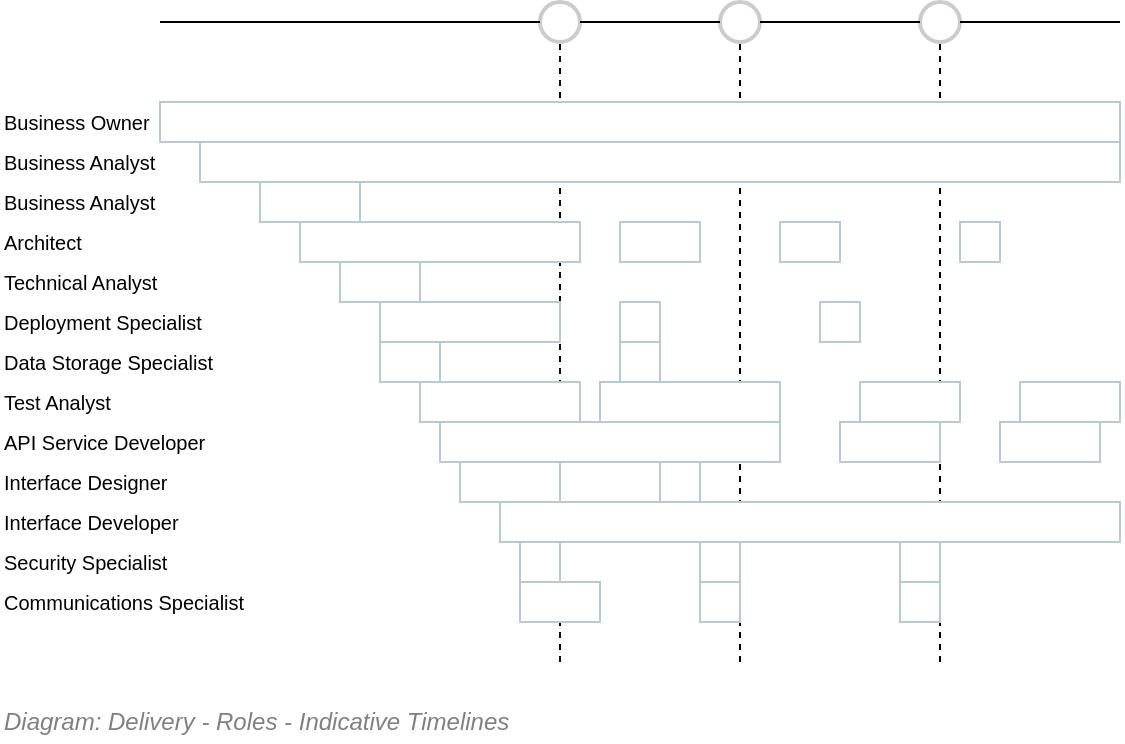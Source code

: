 <mxfile compressed="false" version="17.5.0" type="google">
  <diagram id="y6uOWQmdPdNdvw-U2qXk" name="Resources Required">
    <mxGraphModel grid="1" page="1" gridSize="10" guides="1" tooltips="1" connect="1" arrows="1" fold="1" pageScale="1" pageWidth="827" pageHeight="1169" math="0" shadow="0">
      <root>
        <mxCell id="oolzuzEoP5yo0JzqJPAS-0" />
        <mxCell id="oolzuzEoP5yo0JzqJPAS-1" parent="oolzuzEoP5yo0JzqJPAS-0" />
        <mxCell id="oolzuzEoP5yo0JzqJPAS-2" value="" style="endArrow=none;html=1;fontColor=#999999;dashed=1;entryX=0.5;entryY=1;entryDx=0;entryDy=0;fontStyle=0" edge="1" parent="oolzuzEoP5yo0JzqJPAS-1" target="oolzuzEoP5yo0JzqJPAS-47">
          <mxGeometry width="50" height="50" relative="1" as="geometry">
            <mxPoint x="400" y="520" as="sourcePoint" />
            <mxPoint x="410" y="200" as="targetPoint" />
          </mxGeometry>
        </mxCell>
        <mxCell id="oolzuzEoP5yo0JzqJPAS-3" value="" style="endArrow=none;html=1;fontColor=#999999;dashed=1;entryX=0.5;entryY=1;entryDx=0;entryDy=0;" edge="1" parent="oolzuzEoP5yo0JzqJPAS-1" target="oolzuzEoP5yo0JzqJPAS-48">
          <mxGeometry width="50" height="50" relative="1" as="geometry">
            <mxPoint x="490" y="520" as="sourcePoint" />
            <mxPoint x="490" y="200" as="targetPoint" />
          </mxGeometry>
        </mxCell>
        <mxCell id="oolzuzEoP5yo0JzqJPAS-4" value="" style="endArrow=none;html=1;fontColor=#999999;dashed=1;entryX=0.5;entryY=1;entryDx=0;entryDy=0;" edge="1" parent="oolzuzEoP5yo0JzqJPAS-1" target="oolzuzEoP5yo0JzqJPAS-49">
          <mxGeometry width="50" height="50" relative="1" as="geometry">
            <mxPoint x="590" y="520" as="sourcePoint" />
            <mxPoint x="590" y="200" as="targetPoint" />
          </mxGeometry>
        </mxCell>
        <mxCell id="oolzuzEoP5yo0JzqJPAS-5" value="" style="endArrow=none;html=1;fontColor=#999999;" edge="1" parent="oolzuzEoP5yo0JzqJPAS-1" source="oolzuzEoP5yo0JzqJPAS-49">
          <mxGeometry width="50" height="50" relative="1" as="geometry">
            <mxPoint x="70" y="200" as="sourcePoint" />
            <mxPoint x="680" y="200" as="targetPoint" />
          </mxGeometry>
        </mxCell>
        <mxCell id="oolzuzEoP5yo0JzqJPAS-6" value="" style="align=left;strokeColor=#bac8d3;html=1;fontColor=#2f5b7c;spacingLeft=10;fontSize=10;" vertex="1" parent="oolzuzEoP5yo0JzqJPAS-1">
          <mxGeometry x="200" y="240" width="480" height="20" as="geometry" />
        </mxCell>
        <mxCell id="oolzuzEoP5yo0JzqJPAS-7" value="" style="align=left;strokeColor=#bac8d3;html=1;fontColor=#2f5b7c;spacingLeft=10;fontSize=10;" vertex="1" parent="oolzuzEoP5yo0JzqJPAS-1">
          <mxGeometry x="220" y="260" width="460" height="20" as="geometry" />
        </mxCell>
        <mxCell id="oolzuzEoP5yo0JzqJPAS-8" value="" style="align=left;strokeColor=#bac8d3;html=1;fontColor=#2f5b7c;spacingLeft=10;fontSize=10;" vertex="1" parent="oolzuzEoP5yo0JzqJPAS-1">
          <mxGeometry x="250" y="280" width="50" height="20" as="geometry" />
        </mxCell>
        <mxCell id="oolzuzEoP5yo0JzqJPAS-9" value="Business Owner" style="text;html=1;strokeColor=none;fillColor=none;align=left;verticalAlign=middle;whiteSpace=wrap;rounded=0;fontColor=#000000;opacity=20;fontSize=10;" vertex="1" parent="oolzuzEoP5yo0JzqJPAS-1">
          <mxGeometry x="120" y="240" width="118" height="20" as="geometry" />
        </mxCell>
        <mxCell id="oolzuzEoP5yo0JzqJPAS-10" value="Business Analyst" style="text;html=1;strokeColor=none;fillColor=none;align=left;verticalAlign=middle;whiteSpace=wrap;rounded=0;fontColor=#000000;opacity=20;fontSize=10;" vertex="1" parent="oolzuzEoP5yo0JzqJPAS-1">
          <mxGeometry x="120" y="260" width="118" height="20" as="geometry" />
        </mxCell>
        <mxCell id="oolzuzEoP5yo0JzqJPAS-11" value="Architect" style="text;html=1;strokeColor=none;fillColor=none;align=left;verticalAlign=middle;whiteSpace=wrap;rounded=0;fontColor=#000000;opacity=20;fontSize=10;" vertex="1" parent="oolzuzEoP5yo0JzqJPAS-1">
          <mxGeometry x="120" y="300" width="118" height="20" as="geometry" />
        </mxCell>
        <mxCell id="oolzuzEoP5yo0JzqJPAS-12" value="Technical Analyst" style="text;html=1;strokeColor=none;fillColor=none;align=left;verticalAlign=middle;whiteSpace=wrap;rounded=0;fontColor=#000000;opacity=20;fontSize=10;" vertex="1" parent="oolzuzEoP5yo0JzqJPAS-1">
          <mxGeometry x="120" y="320" width="118" height="20" as="geometry" />
        </mxCell>
        <mxCell id="oolzuzEoP5yo0JzqJPAS-13" value="Deployment Specialist" style="text;html=1;strokeColor=none;fillColor=none;align=left;verticalAlign=middle;whiteSpace=wrap;rounded=0;fontColor=#000000;opacity=20;fontSize=10;" vertex="1" parent="oolzuzEoP5yo0JzqJPAS-1">
          <mxGeometry x="120" y="340" width="118" height="20" as="geometry" />
        </mxCell>
        <mxCell id="oolzuzEoP5yo0JzqJPAS-14" value="Test Analyst" style="text;html=1;strokeColor=none;fillColor=none;align=left;verticalAlign=middle;whiteSpace=wrap;rounded=0;fontColor=#000000;opacity=20;fontSize=10;" vertex="1" parent="oolzuzEoP5yo0JzqJPAS-1">
          <mxGeometry x="120" y="380" width="118" height="20" as="geometry" />
        </mxCell>
        <mxCell id="oolzuzEoP5yo0JzqJPAS-15" value="API Service Developer" style="text;html=1;strokeColor=none;fillColor=none;align=left;verticalAlign=middle;whiteSpace=wrap;rounded=0;fontColor=#000000;opacity=20;fontSize=10;" vertex="1" parent="oolzuzEoP5yo0JzqJPAS-1">
          <mxGeometry x="120" y="400" width="118" height="20" as="geometry" />
        </mxCell>
        <mxCell id="oolzuzEoP5yo0JzqJPAS-16" value="Interface Designer" style="text;html=1;strokeColor=none;fillColor=none;align=left;verticalAlign=middle;whiteSpace=wrap;rounded=0;fontColor=#000000;opacity=20;fontSize=10;" vertex="1" parent="oolzuzEoP5yo0JzqJPAS-1">
          <mxGeometry x="120" y="420" width="118" height="20" as="geometry" />
        </mxCell>
        <mxCell id="oolzuzEoP5yo0JzqJPAS-17" value="Interface Developer" style="text;html=1;strokeColor=none;fillColor=none;align=left;verticalAlign=middle;whiteSpace=wrap;rounded=0;fontColor=#000000;opacity=20;fontSize=10;" vertex="1" parent="oolzuzEoP5yo0JzqJPAS-1">
          <mxGeometry x="120" y="440" width="118" height="20" as="geometry" />
        </mxCell>
        <mxCell id="oolzuzEoP5yo0JzqJPAS-18" value="Security Specialist" style="text;html=1;strokeColor=none;fillColor=none;align=left;verticalAlign=middle;whiteSpace=wrap;rounded=0;fontColor=#000000;opacity=20;fontSize=10;" vertex="1" parent="oolzuzEoP5yo0JzqJPAS-1">
          <mxGeometry x="120" y="460" width="118" height="20" as="geometry" />
        </mxCell>
        <mxCell id="oolzuzEoP5yo0JzqJPAS-19" value="Communications Specialist" style="text;html=1;strokeColor=none;fillColor=none;align=left;verticalAlign=middle;whiteSpace=wrap;rounded=0;fontColor=#000000;opacity=20;fontSize=10;" vertex="1" parent="oolzuzEoP5yo0JzqJPAS-1">
          <mxGeometry x="120" y="480" width="130" height="20" as="geometry" />
        </mxCell>
        <mxCell id="oolzuzEoP5yo0JzqJPAS-20" value="Data Storage Specialist" style="text;html=1;strokeColor=none;fillColor=none;align=left;verticalAlign=middle;whiteSpace=wrap;rounded=0;fontColor=#000000;opacity=20;fontSize=10;" vertex="1" parent="oolzuzEoP5yo0JzqJPAS-1">
          <mxGeometry x="120" y="360" width="118" height="20" as="geometry" />
        </mxCell>
        <mxCell id="oolzuzEoP5yo0JzqJPAS-21" value="" style="align=left;strokeColor=#bac8d3;html=1;fontColor=#2f5b7c;spacingLeft=10;fontSize=10;fontStyle=0" vertex="1" parent="oolzuzEoP5yo0JzqJPAS-1">
          <mxGeometry x="270" y="300" width="140" height="20" as="geometry" />
        </mxCell>
        <mxCell id="oolzuzEoP5yo0JzqJPAS-22" value="" style="align=left;strokeColor=#bac8d3;html=1;fontColor=#2f5b7c;spacingLeft=10;fontSize=10;fontStyle=0" vertex="1" parent="oolzuzEoP5yo0JzqJPAS-1">
          <mxGeometry x="290" y="320" width="40" height="20" as="geometry" />
        </mxCell>
        <mxCell id="oolzuzEoP5yo0JzqJPAS-23" value="" style="align=left;strokeColor=#bac8d3;html=1;fontColor=#2f5b7c;spacingLeft=10;fontSize=10;fontStyle=0" vertex="1" parent="oolzuzEoP5yo0JzqJPAS-1">
          <mxGeometry x="310" y="340" width="90" height="20" as="geometry" />
        </mxCell>
        <mxCell id="oolzuzEoP5yo0JzqJPAS-24" value="" style="align=left;strokeColor=#bac8d3;html=1;fontColor=#2f5b7c;spacingLeft=10;fontSize=10;fontStyle=0" vertex="1" parent="oolzuzEoP5yo0JzqJPAS-1">
          <mxGeometry x="330" y="380" width="80" height="20" as="geometry" />
        </mxCell>
        <mxCell id="oolzuzEoP5yo0JzqJPAS-25" value="" style="align=left;strokeColor=#bac8d3;html=1;fontColor=#2f5b7c;spacingLeft=10;fontSize=10;fontStyle=0" vertex="1" parent="oolzuzEoP5yo0JzqJPAS-1">
          <mxGeometry x="310" y="360" width="30" height="20" as="geometry" />
        </mxCell>
        <mxCell id="oolzuzEoP5yo0JzqJPAS-26" value="" style="align=left;strokeColor=#bac8d3;html=1;fontColor=#2f5b7c;spacingLeft=10;fontSize=10;" vertex="1" parent="oolzuzEoP5yo0JzqJPAS-1">
          <mxGeometry x="340" y="400" width="170" height="20" as="geometry" />
        </mxCell>
        <mxCell id="oolzuzEoP5yo0JzqJPAS-27" value="" style="align=left;strokeColor=#bac8d3;html=1;fontColor=#2f5b7c;spacingLeft=10;fontSize=10;fontStyle=0" vertex="1" parent="oolzuzEoP5yo0JzqJPAS-1">
          <mxGeometry x="350" y="420" width="50" height="20" as="geometry" />
        </mxCell>
        <mxCell id="oolzuzEoP5yo0JzqJPAS-28" value="" style="align=left;strokeColor=#bac8d3;html=1;fontColor=#2f5b7c;spacingLeft=10;fontSize=10;" vertex="1" parent="oolzuzEoP5yo0JzqJPAS-1">
          <mxGeometry x="370" y="440" width="310" height="20" as="geometry" />
        </mxCell>
        <mxCell id="oolzuzEoP5yo0JzqJPAS-29" value="" style="align=left;strokeColor=#bac8d3;html=1;fontColor=#2f5b7c;spacingLeft=10;fontSize=10;fontStyle=0" vertex="1" parent="oolzuzEoP5yo0JzqJPAS-1">
          <mxGeometry x="380" y="460" width="20" height="20" as="geometry" />
        </mxCell>
        <mxCell id="oolzuzEoP5yo0JzqJPAS-30" value="" style="align=left;strokeColor=#bac8d3;html=1;fontColor=#2f5b7c;spacingLeft=10;fontSize=10;fontStyle=0" vertex="1" parent="oolzuzEoP5yo0JzqJPAS-1">
          <mxGeometry x="380" y="480" width="40" height="20" as="geometry" />
        </mxCell>
        <mxCell id="oolzuzEoP5yo0JzqJPAS-31" value="" style="align=left;strokeColor=#bac8d3;html=1;fontColor=#2f5b7c;spacingLeft=10;fontSize=10;" vertex="1" parent="oolzuzEoP5yo0JzqJPAS-1">
          <mxGeometry x="470" y="480" width="20" height="20" as="geometry" />
        </mxCell>
        <mxCell id="oolzuzEoP5yo0JzqJPAS-32" value="" style="align=left;strokeColor=#bac8d3;html=1;fontColor=#2f5b7c;spacingLeft=10;fontSize=10;" vertex="1" parent="oolzuzEoP5yo0JzqJPAS-1">
          <mxGeometry x="570" y="480" width="20" height="20" as="geometry" />
        </mxCell>
        <mxCell id="oolzuzEoP5yo0JzqJPAS-33" value="" style="align=left;strokeColor=#bac8d3;html=1;fontColor=#2f5b7c;spacingLeft=10;fontSize=10;" vertex="1" parent="oolzuzEoP5yo0JzqJPAS-1">
          <mxGeometry x="470" y="460" width="20" height="20" as="geometry" />
        </mxCell>
        <mxCell id="oolzuzEoP5yo0JzqJPAS-34" value="" style="align=left;strokeColor=#bac8d3;html=1;fontColor=#2f5b7c;spacingLeft=10;fontSize=10;" vertex="1" parent="oolzuzEoP5yo0JzqJPAS-1">
          <mxGeometry x="570" y="460" width="20" height="20" as="geometry" />
        </mxCell>
        <mxCell id="oolzuzEoP5yo0JzqJPAS-35" value="" style="align=left;strokeColor=#bac8d3;html=1;fontColor=#2f5b7c;spacingLeft=10;fontSize=10;" vertex="1" parent="oolzuzEoP5yo0JzqJPAS-1">
          <mxGeometry x="450" y="420" width="20" height="20" as="geometry" />
        </mxCell>
        <mxCell id="oolzuzEoP5yo0JzqJPAS-36" value="" style="align=left;strokeColor=#bac8d3;html=1;fontColor=#2f5b7c;spacingLeft=10;fontSize=10;" vertex="1" parent="oolzuzEoP5yo0JzqJPAS-1">
          <mxGeometry x="540" y="400" width="50" height="20" as="geometry" />
        </mxCell>
        <mxCell id="oolzuzEoP5yo0JzqJPAS-37" value="" style="align=left;strokeColor=#bac8d3;html=1;fontColor=#2f5b7c;spacingLeft=10;fontSize=10;" vertex="1" parent="oolzuzEoP5yo0JzqJPAS-1">
          <mxGeometry x="420" y="380" width="90" height="20" as="geometry" />
        </mxCell>
        <mxCell id="oolzuzEoP5yo0JzqJPAS-38" value="" style="align=left;strokeColor=#bac8d3;html=1;fontColor=#2f5b7c;spacingLeft=10;fontSize=10;" vertex="1" parent="oolzuzEoP5yo0JzqJPAS-1">
          <mxGeometry x="550" y="380" width="50" height="20" as="geometry" />
        </mxCell>
        <mxCell id="oolzuzEoP5yo0JzqJPAS-39" value="" style="align=left;strokeColor=#bac8d3;html=1;fontColor=#2f5b7c;spacingLeft=10;fontSize=10;" vertex="1" parent="oolzuzEoP5yo0JzqJPAS-1">
          <mxGeometry x="430" y="360" width="20" height="20" as="geometry" />
        </mxCell>
        <mxCell id="oolzuzEoP5yo0JzqJPAS-40" value="" style="align=left;strokeColor=#bac8d3;html=1;fontColor=#2f5b7c;spacingLeft=10;fontSize=10;" vertex="1" parent="oolzuzEoP5yo0JzqJPAS-1">
          <mxGeometry x="430" y="340" width="20" height="20" as="geometry" />
        </mxCell>
        <mxCell id="oolzuzEoP5yo0JzqJPAS-41" value="" style="align=left;strokeColor=#bac8d3;html=1;fontColor=#2f5b7c;spacingLeft=10;fontSize=10;" vertex="1" parent="oolzuzEoP5yo0JzqJPAS-1">
          <mxGeometry x="530" y="340" width="20" height="20" as="geometry" />
        </mxCell>
        <mxCell id="oolzuzEoP5yo0JzqJPAS-42" value="" style="align=left;strokeColor=#bac8d3;html=1;fontColor=#2f5b7c;spacingLeft=10;fontSize=10;" vertex="1" parent="oolzuzEoP5yo0JzqJPAS-1">
          <mxGeometry x="430" y="300" width="40" height="20" as="geometry" />
        </mxCell>
        <mxCell id="oolzuzEoP5yo0JzqJPAS-43" value="" style="align=left;strokeColor=#bac8d3;html=1;fontColor=#2f5b7c;spacingLeft=10;fontSize=10;" vertex="1" parent="oolzuzEoP5yo0JzqJPAS-1">
          <mxGeometry x="510" y="300" width="30" height="20" as="geometry" />
        </mxCell>
        <mxCell id="oolzuzEoP5yo0JzqJPAS-44" value="" style="endArrow=none;html=1;fontColor=#999999;" edge="1" parent="oolzuzEoP5yo0JzqJPAS-1" target="oolzuzEoP5yo0JzqJPAS-47">
          <mxGeometry width="50" height="50" relative="1" as="geometry">
            <mxPoint x="200" y="200" as="sourcePoint" />
            <mxPoint x="760" y="200" as="targetPoint" />
          </mxGeometry>
        </mxCell>
        <mxCell id="oolzuzEoP5yo0JzqJPAS-45" value="" style="endArrow=none;html=1;fontColor=#999999;" edge="1" parent="oolzuzEoP5yo0JzqJPAS-1" source="oolzuzEoP5yo0JzqJPAS-47" target="oolzuzEoP5yo0JzqJPAS-48">
          <mxGeometry width="50" height="50" relative="1" as="geometry">
            <mxPoint x="430" y="200" as="sourcePoint" />
            <mxPoint x="760" y="200" as="targetPoint" />
          </mxGeometry>
        </mxCell>
        <mxCell id="oolzuzEoP5yo0JzqJPAS-46" value="" style="endArrow=none;html=1;fontColor=#999999;" edge="1" parent="oolzuzEoP5yo0JzqJPAS-1" source="oolzuzEoP5yo0JzqJPAS-48" target="oolzuzEoP5yo0JzqJPAS-49">
          <mxGeometry width="50" height="50" relative="1" as="geometry">
            <mxPoint x="530" y="200" as="sourcePoint" />
            <mxPoint x="730" y="200" as="targetPoint" />
          </mxGeometry>
        </mxCell>
        <mxCell id="oolzuzEoP5yo0JzqJPAS-47" value="" style="ellipse;whiteSpace=wrap;html=1;aspect=fixed;strokeWidth=2;fontSize=10;fontColor=#000000;opacity=20;align=left;fontStyle=0" vertex="1" parent="oolzuzEoP5yo0JzqJPAS-1">
          <mxGeometry x="390" y="190" width="20" height="20" as="geometry" />
        </mxCell>
        <mxCell id="oolzuzEoP5yo0JzqJPAS-48" value="" style="ellipse;whiteSpace=wrap;html=1;aspect=fixed;strokeWidth=2;fontSize=10;fontColor=#000000;opacity=20;align=left;" vertex="1" parent="oolzuzEoP5yo0JzqJPAS-1">
          <mxGeometry x="480" y="190" width="20" height="20" as="geometry" />
        </mxCell>
        <mxCell id="oolzuzEoP5yo0JzqJPAS-49" value="" style="ellipse;whiteSpace=wrap;html=1;aspect=fixed;strokeWidth=2;fontSize=10;fontColor=#000000;opacity=20;align=left;" vertex="1" parent="oolzuzEoP5yo0JzqJPAS-1">
          <mxGeometry x="580" y="190" width="20" height="20" as="geometry" />
        </mxCell>
        <mxCell id="oolzuzEoP5yo0JzqJPAS-50" value="" style="align=left;strokeColor=#bac8d3;html=1;fontColor=#2f5b7c;spacingLeft=10;fontSize=10;" vertex="1" parent="oolzuzEoP5yo0JzqJPAS-1">
          <mxGeometry x="630" y="380" width="50" height="20" as="geometry" />
        </mxCell>
        <mxCell id="oolzuzEoP5yo0JzqJPAS-51" value="Business Analyst" style="text;html=1;strokeColor=none;fillColor=none;align=left;verticalAlign=middle;whiteSpace=wrap;rounded=0;fontColor=#000000;opacity=20;fontSize=10;" vertex="1" parent="oolzuzEoP5yo0JzqJPAS-1">
          <mxGeometry x="120" y="280" width="118" height="20" as="geometry" />
        </mxCell>
        <mxCell id="oolzuzEoP5yo0JzqJPAS-52" value="" style="align=left;strokeColor=#bac8d3;html=1;fontColor=#2f5b7c;spacingLeft=10;fontSize=10;" vertex="1" parent="oolzuzEoP5yo0JzqJPAS-1">
          <mxGeometry x="600" y="300" width="20" height="20" as="geometry" />
        </mxCell>
        <mxCell id="oolzuzEoP5yo0JzqJPAS-53" value="" style="align=left;strokeColor=#bac8d3;html=1;fontColor=#2f5b7c;spacingLeft=10;fontSize=10;" vertex="1" parent="oolzuzEoP5yo0JzqJPAS-1">
          <mxGeometry x="620" y="400" width="50" height="20" as="geometry" />
        </mxCell>
        <mxCell id="oolzuzEoP5yo0JzqJPAS-54" value="&lt;font style=&quot;font-size: 12px&quot;&gt;Diagram: Delivery - Roles - Indicative Timelines&lt;/font&gt;" style="text;strokeColor=none;fillColor=none;html=1;fontSize=12;fontStyle=2;verticalAlign=middle;align=left;shadow=0;glass=0;comic=0;opacity=30;fontColor=#808080;" vertex="1" parent="oolzuzEoP5yo0JzqJPAS-1">
          <mxGeometry x="120" y="540" width="520" height="20" as="geometry" />
        </mxCell>
      </root>
    </mxGraphModel>
  </diagram>
</mxfile>
